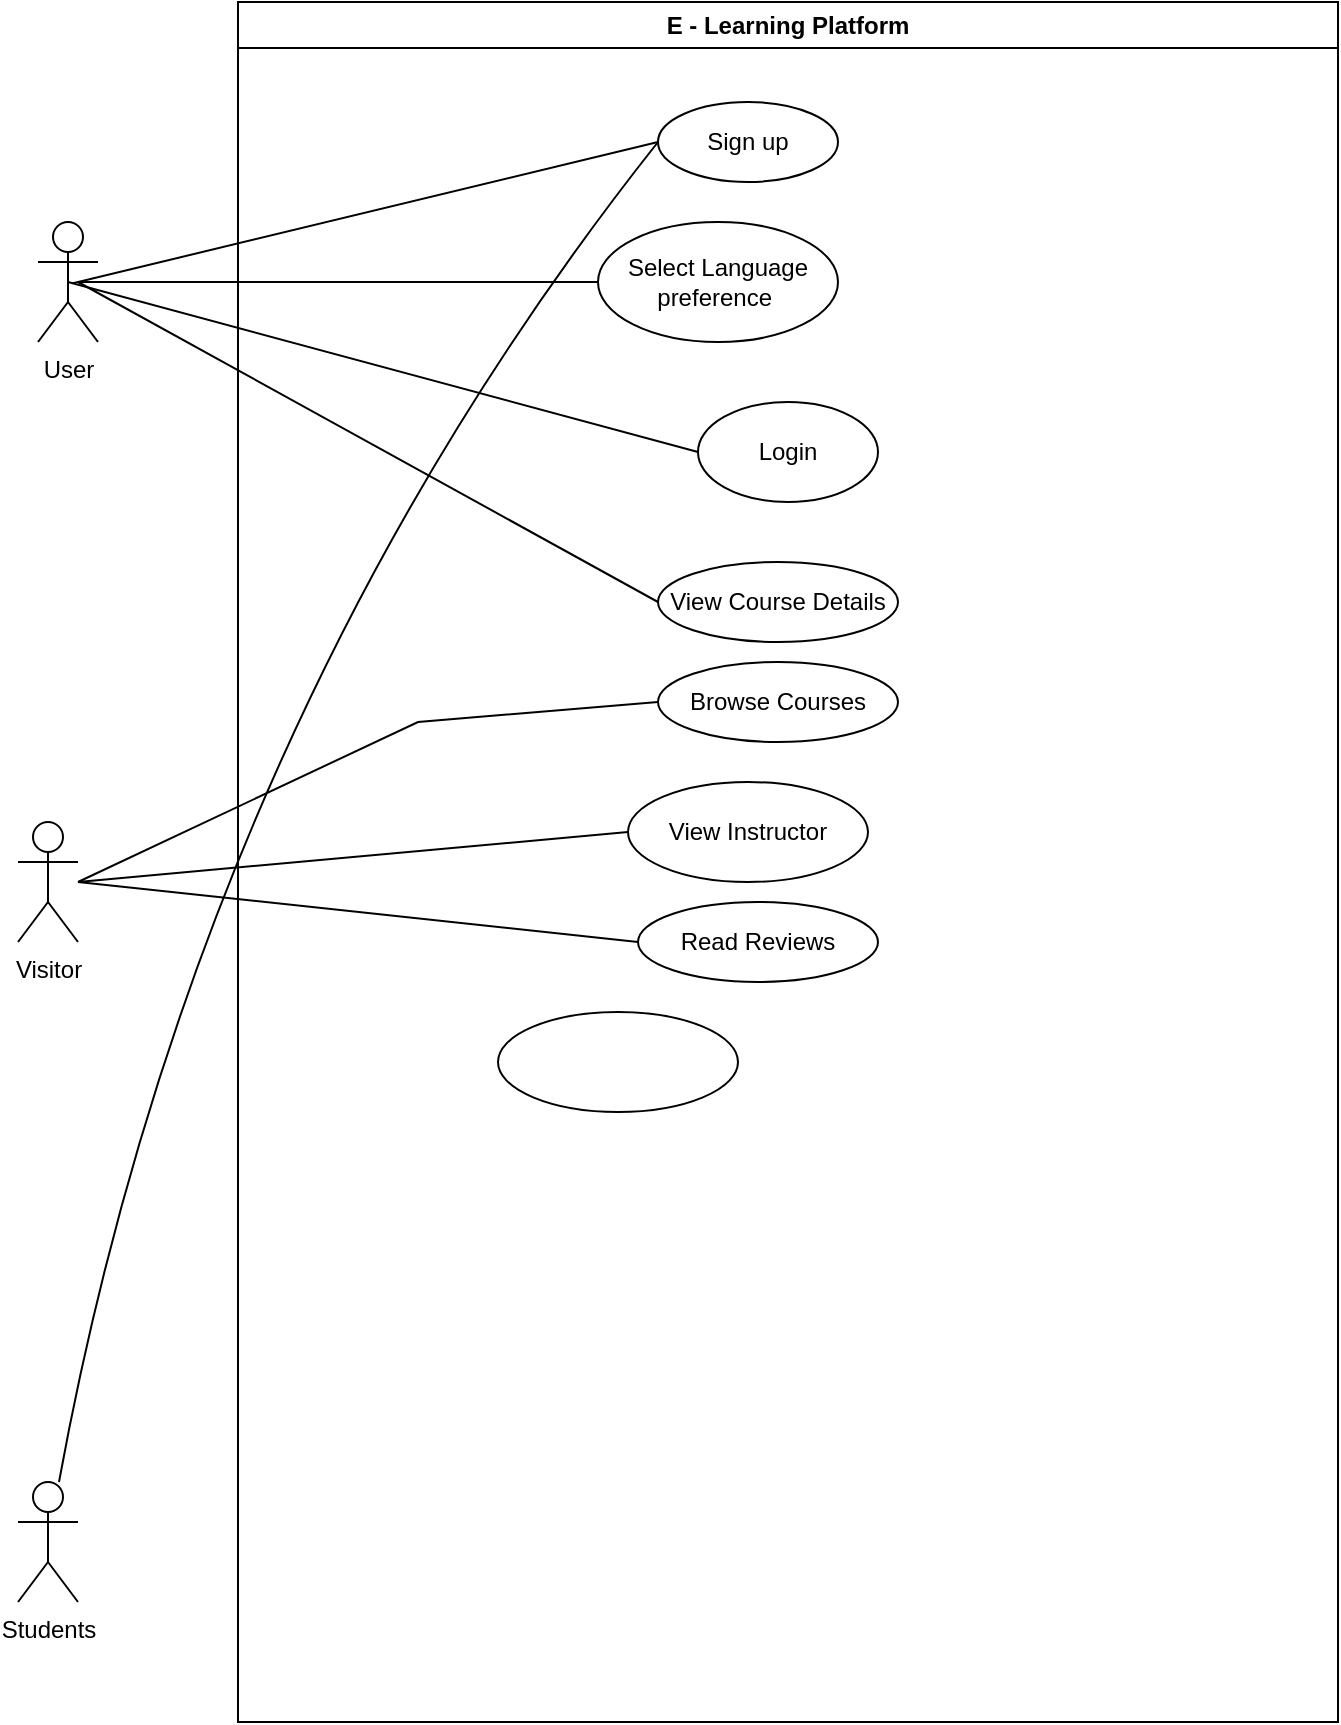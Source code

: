 <mxfile version="27.0.9">
  <diagram name="Page-1" id="PJbuFFoZruMY_ao4Fxjk">
    <mxGraphModel dx="1042" dy="604" grid="1" gridSize="10" guides="1" tooltips="1" connect="1" arrows="1" fold="1" page="1" pageScale="1" pageWidth="827" pageHeight="1169" math="0" shadow="0">
      <root>
        <mxCell id="0" />
        <mxCell id="1" parent="0" />
        <mxCell id="rgeEg4AUocNl3KcDJLdG-5" value="E - Learning Platform" style="swimlane;whiteSpace=wrap;html=1;" vertex="1" parent="1">
          <mxGeometry x="170" y="30" width="550" height="860" as="geometry" />
        </mxCell>
        <mxCell id="rgeEg4AUocNl3KcDJLdG-8" value="Sign up" style="ellipse;whiteSpace=wrap;html=1;" vertex="1" parent="rgeEg4AUocNl3KcDJLdG-5">
          <mxGeometry x="210" y="50" width="90" height="40" as="geometry" />
        </mxCell>
        <mxCell id="rgeEg4AUocNl3KcDJLdG-9" value="Login" style="ellipse;whiteSpace=wrap;html=1;" vertex="1" parent="rgeEg4AUocNl3KcDJLdG-5">
          <mxGeometry x="230" y="200" width="90" height="50" as="geometry" />
        </mxCell>
        <mxCell id="rgeEg4AUocNl3KcDJLdG-15" value="View Course Details" style="ellipse;whiteSpace=wrap;html=1;" vertex="1" parent="rgeEg4AUocNl3KcDJLdG-5">
          <mxGeometry x="210" y="280" width="120" height="40" as="geometry" />
        </mxCell>
        <mxCell id="rgeEg4AUocNl3KcDJLdG-17" value="Browse Courses" style="ellipse;whiteSpace=wrap;html=1;" vertex="1" parent="rgeEg4AUocNl3KcDJLdG-5">
          <mxGeometry x="210" y="330" width="120" height="40" as="geometry" />
        </mxCell>
        <mxCell id="rgeEg4AUocNl3KcDJLdG-18" value="Select Language preference&amp;nbsp;" style="ellipse;whiteSpace=wrap;html=1;" vertex="1" parent="rgeEg4AUocNl3KcDJLdG-5">
          <mxGeometry x="180" y="110" width="120" height="60" as="geometry" />
        </mxCell>
        <mxCell id="rgeEg4AUocNl3KcDJLdG-23" value="" style="endArrow=none;html=1;rounded=0;entryX=0;entryY=0.5;entryDx=0;entryDy=0;exitX=0;exitY=0.5;exitDx=0;exitDy=0;" edge="1" parent="rgeEg4AUocNl3KcDJLdG-5" source="rgeEg4AUocNl3KcDJLdG-18" target="rgeEg4AUocNl3KcDJLdG-8">
          <mxGeometry width="50" height="50" relative="1" as="geometry">
            <mxPoint x="170" y="140" as="sourcePoint" />
            <mxPoint x="320" y="290" as="targetPoint" />
            <Array as="points">
              <mxPoint x="-80" y="140" />
            </Array>
          </mxGeometry>
        </mxCell>
        <mxCell id="rgeEg4AUocNl3KcDJLdG-27" value="View Instructor" style="ellipse;whiteSpace=wrap;html=1;" vertex="1" parent="rgeEg4AUocNl3KcDJLdG-5">
          <mxGeometry x="195" y="390" width="120" height="50" as="geometry" />
        </mxCell>
        <mxCell id="rgeEg4AUocNl3KcDJLdG-28" value="Read Reviews" style="ellipse;whiteSpace=wrap;html=1;" vertex="1" parent="rgeEg4AUocNl3KcDJLdG-5">
          <mxGeometry x="200" y="450" width="120" height="40" as="geometry" />
        </mxCell>
        <mxCell id="rgeEg4AUocNl3KcDJLdG-32" value="" style="ellipse;whiteSpace=wrap;html=1;" vertex="1" parent="rgeEg4AUocNl3KcDJLdG-5">
          <mxGeometry x="130" y="505" width="120" height="50" as="geometry" />
        </mxCell>
        <mxCell id="rgeEg4AUocNl3KcDJLdG-6" value="User" style="shape=umlActor;verticalLabelPosition=bottom;verticalAlign=top;html=1;outlineConnect=0;" vertex="1" parent="1">
          <mxGeometry x="70" y="140" width="30" height="60" as="geometry" />
        </mxCell>
        <mxCell id="rgeEg4AUocNl3KcDJLdG-20" value="Visitor" style="shape=umlActor;verticalLabelPosition=bottom;verticalAlign=top;html=1;outlineConnect=0;" vertex="1" parent="1">
          <mxGeometry x="60" y="440" width="30" height="60" as="geometry" />
        </mxCell>
        <mxCell id="rgeEg4AUocNl3KcDJLdG-24" value="" style="endArrow=none;html=1;rounded=0;exitX=0.5;exitY=0.5;exitDx=0;exitDy=0;exitPerimeter=0;entryX=0;entryY=0.5;entryDx=0;entryDy=0;" edge="1" parent="1" source="rgeEg4AUocNl3KcDJLdG-6" target="rgeEg4AUocNl3KcDJLdG-9">
          <mxGeometry width="50" height="50" relative="1" as="geometry">
            <mxPoint x="440" y="370" as="sourcePoint" />
            <mxPoint x="490" y="320" as="targetPoint" />
          </mxGeometry>
        </mxCell>
        <mxCell id="rgeEg4AUocNl3KcDJLdG-25" value="" style="endArrow=none;html=1;rounded=0;entryX=0;entryY=0.5;entryDx=0;entryDy=0;" edge="1" parent="1" target="rgeEg4AUocNl3KcDJLdG-15">
          <mxGeometry width="50" height="50" relative="1" as="geometry">
            <mxPoint x="90" y="170" as="sourcePoint" />
            <mxPoint x="490" y="320" as="targetPoint" />
          </mxGeometry>
        </mxCell>
        <mxCell id="rgeEg4AUocNl3KcDJLdG-26" value="" style="endArrow=none;html=1;rounded=0;entryX=0;entryY=0.5;entryDx=0;entryDy=0;" edge="1" parent="1" target="rgeEg4AUocNl3KcDJLdG-17">
          <mxGeometry width="50" height="50" relative="1" as="geometry">
            <mxPoint x="90" y="470" as="sourcePoint" />
            <mxPoint x="490" y="320" as="targetPoint" />
            <Array as="points">
              <mxPoint x="260" y="390" />
            </Array>
          </mxGeometry>
        </mxCell>
        <mxCell id="rgeEg4AUocNl3KcDJLdG-29" value="" style="endArrow=none;html=1;rounded=0;entryX=0;entryY=0.5;entryDx=0;entryDy=0;" edge="1" parent="1" target="rgeEg4AUocNl3KcDJLdG-27">
          <mxGeometry width="50" height="50" relative="1" as="geometry">
            <mxPoint x="90" y="470" as="sourcePoint" />
            <mxPoint x="490" y="320" as="targetPoint" />
          </mxGeometry>
        </mxCell>
        <mxCell id="rgeEg4AUocNl3KcDJLdG-30" value="" style="endArrow=none;html=1;rounded=0;entryX=0;entryY=0.5;entryDx=0;entryDy=0;" edge="1" parent="1" target="rgeEg4AUocNl3KcDJLdG-28">
          <mxGeometry width="50" height="50" relative="1" as="geometry">
            <mxPoint x="90" y="470" as="sourcePoint" />
            <mxPoint x="490" y="320" as="targetPoint" />
          </mxGeometry>
        </mxCell>
        <mxCell id="rgeEg4AUocNl3KcDJLdG-31" value="Students" style="shape=umlActor;verticalLabelPosition=bottom;verticalAlign=top;html=1;outlineConnect=0;" vertex="1" parent="1">
          <mxGeometry x="60" y="770" width="30" height="60" as="geometry" />
        </mxCell>
        <mxCell id="rgeEg4AUocNl3KcDJLdG-33" value="" style="endArrow=none;html=1;rounded=0;entryX=0;entryY=0.5;entryDx=0;entryDy=0;curved=1;" edge="1" parent="1" source="rgeEg4AUocNl3KcDJLdG-31" target="rgeEg4AUocNl3KcDJLdG-8">
          <mxGeometry width="50" height="50" relative="1" as="geometry">
            <mxPoint x="460" y="610" as="sourcePoint" />
            <mxPoint x="510" y="560" as="targetPoint" />
            <Array as="points">
              <mxPoint x="150" y="390" />
            </Array>
          </mxGeometry>
        </mxCell>
      </root>
    </mxGraphModel>
  </diagram>
</mxfile>
